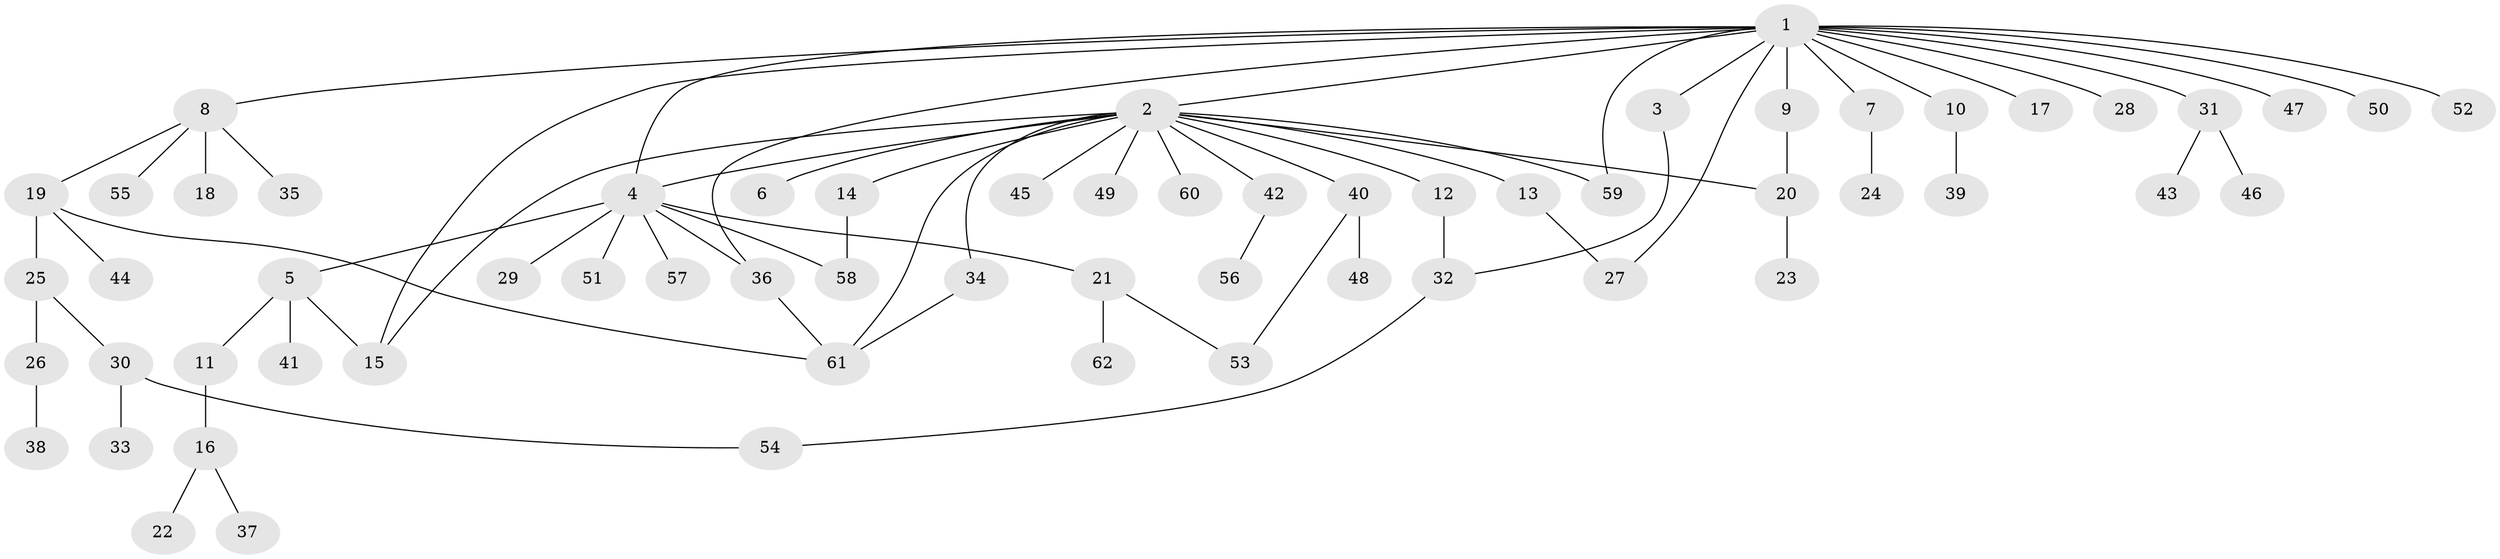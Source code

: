 // Generated by graph-tools (version 1.1) at 2025/25/03/09/25 03:25:56]
// undirected, 62 vertices, 75 edges
graph export_dot {
graph [start="1"]
  node [color=gray90,style=filled];
  1;
  2;
  3;
  4;
  5;
  6;
  7;
  8;
  9;
  10;
  11;
  12;
  13;
  14;
  15;
  16;
  17;
  18;
  19;
  20;
  21;
  22;
  23;
  24;
  25;
  26;
  27;
  28;
  29;
  30;
  31;
  32;
  33;
  34;
  35;
  36;
  37;
  38;
  39;
  40;
  41;
  42;
  43;
  44;
  45;
  46;
  47;
  48;
  49;
  50;
  51;
  52;
  53;
  54;
  55;
  56;
  57;
  58;
  59;
  60;
  61;
  62;
  1 -- 2;
  1 -- 3;
  1 -- 4;
  1 -- 7;
  1 -- 8;
  1 -- 9;
  1 -- 10;
  1 -- 15;
  1 -- 17;
  1 -- 27;
  1 -- 28;
  1 -- 31;
  1 -- 36;
  1 -- 47;
  1 -- 50;
  1 -- 52;
  1 -- 59;
  2 -- 4;
  2 -- 6;
  2 -- 12;
  2 -- 13;
  2 -- 14;
  2 -- 15;
  2 -- 20;
  2 -- 34;
  2 -- 40;
  2 -- 42;
  2 -- 45;
  2 -- 49;
  2 -- 59;
  2 -- 60;
  2 -- 61;
  3 -- 32;
  4 -- 5;
  4 -- 21;
  4 -- 29;
  4 -- 36;
  4 -- 51;
  4 -- 57;
  4 -- 58;
  5 -- 11;
  5 -- 15;
  5 -- 41;
  7 -- 24;
  8 -- 18;
  8 -- 19;
  8 -- 35;
  8 -- 55;
  9 -- 20;
  10 -- 39;
  11 -- 16;
  12 -- 32;
  13 -- 27;
  14 -- 58;
  16 -- 22;
  16 -- 37;
  19 -- 25;
  19 -- 44;
  19 -- 61;
  20 -- 23;
  21 -- 53;
  21 -- 62;
  25 -- 26;
  25 -- 30;
  26 -- 38;
  30 -- 33;
  30 -- 54;
  31 -- 43;
  31 -- 46;
  32 -- 54;
  34 -- 61;
  36 -- 61;
  40 -- 48;
  40 -- 53;
  42 -- 56;
}
